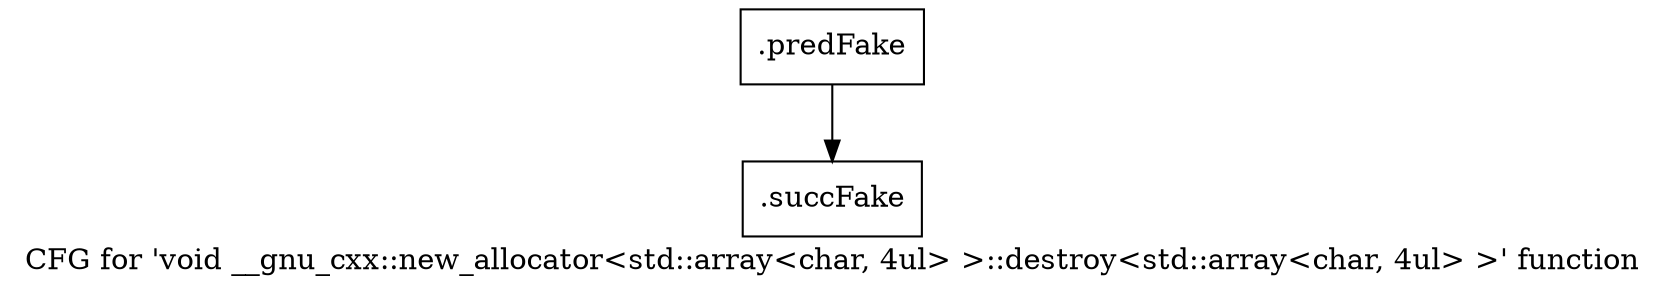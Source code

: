 digraph "CFG for 'void __gnu_cxx::new_allocator\<std::array\<char, 4ul\> \>::destroy\<std::array\<char, 4ul\> \>' function" {
	label="CFG for 'void __gnu_cxx::new_allocator\<std::array\<char, 4ul\> \>::destroy\<std::array\<char, 4ul\> \>' function";

	Node0x5a715e0 [shape=record,filename="",linenumber="",label="{.predFake}"];
	Node0x5a715e0 -> Node0x60f4360[ callList="" memoryops="" filename="/mnt/xilinx/Vitis_HLS/2021.2/tps/lnx64/gcc-6.2.0/lib/gcc/x86_64-pc-linux-gnu/6.2.0/../../../../include/c++/6.2.0/ext/new_allocator.h" execusionnum="848"];
	Node0x60f4360 [shape=record,filename="/mnt/xilinx/Vitis_HLS/2021.2/tps/lnx64/gcc-6.2.0/lib/gcc/x86_64-pc-linux-gnu/6.2.0/../../../../include/c++/6.2.0/ext/new_allocator.h",linenumber="124",label="{.succFake}"];
}
